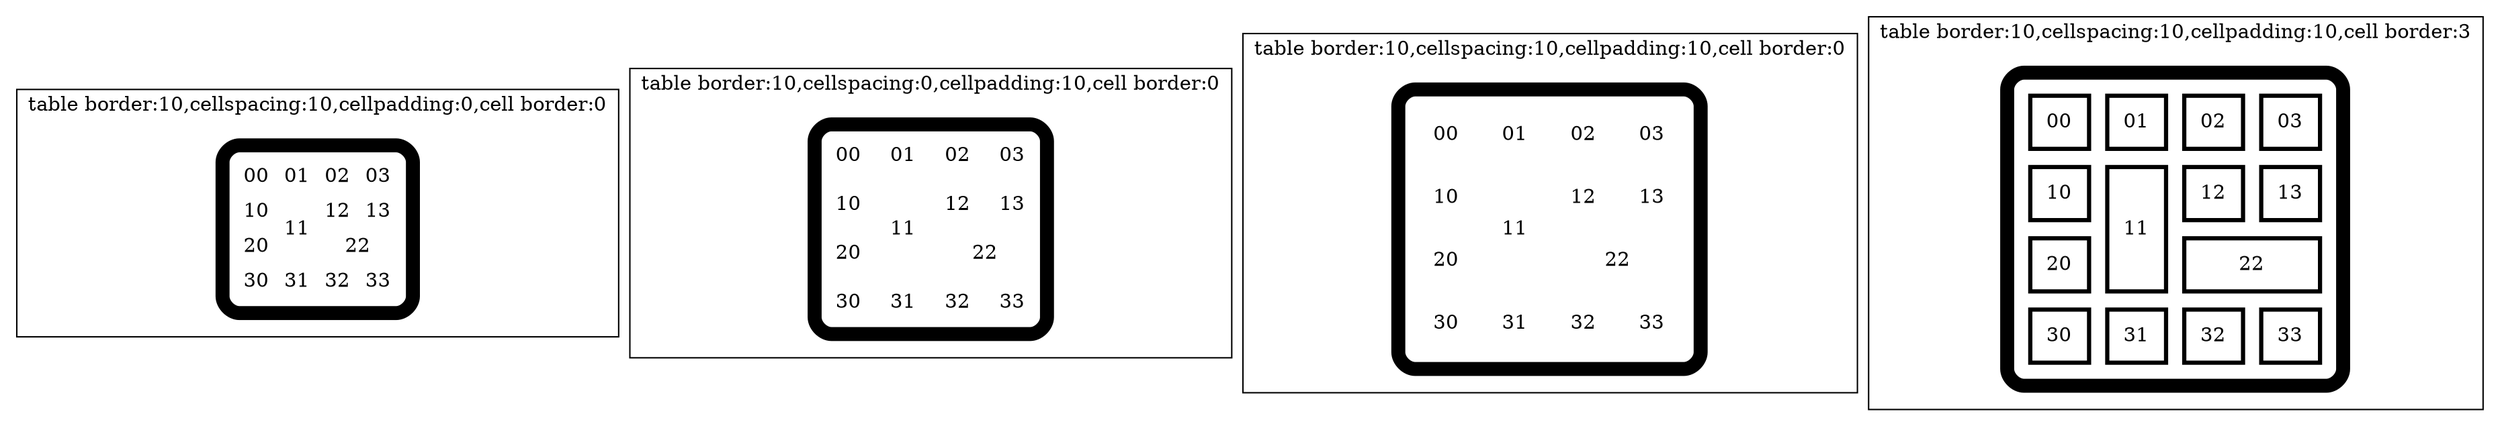 digraph G {
 subgraph cluster_base{
 label = "table border:10,cellspacing:10,cellpadding:0,cell border:0";
 node [shape=plaintext]
 tbl1100 [label=<
 <TABLE border="10" cellspacing="10" cellpadding="0" style="rounded">
  <TR><TD border="0">00</TD><TD border="0">01</TD><TD border="0">02</TD><TD border="0">03</TD></TR>
  <TR><TD border="0">10</TD><TD border="0" rowspan="2">11</TD><TD border="0">12</TD><TD border="0">13</TD></TR>
  <TR><TD border="0">20</TD><TD border="0" colspan="2">22</TD></TR>
  <TR><TD border="0">30</TD><TD border="0">31</TD><TD border="0">32</TD><TD border="0">33</TD></TR>
</TABLE>>];
}

 subgraph cluster_table_border {
 label="table border:10,cellspacing:0,cellpadding:10,cell border:0";
 node [shape=plaintext]
 tbl1010 [label=<
 <TABLE border="10" cellspacing="0" cellpadding="10" style="rounded">
  <TR><TD border="0">00</TD><TD border="0">01</TD><TD border="0">02</TD><TD border="0">03</TD></TR>
  <TR><TD border="0">10</TD><TD border="0" rowspan="2">11</TD><TD border="0">12</TD><TD border="0">13</TD></TR>
  <TR><TD border="0">20</TD><TD border="0" colspan="2">22</TD></TR>
  <TR><TD border="0">30</TD><TD border="0">31</TD><TD border="0">32</TD><TD border="0">33</TD></TR>
</TABLE>>];
}

 subgraph cluster_cellspacing {
 label="table border:10,cellspacing:10,cellpadding:10,cell border:0";
 node [shape=plaintext]
 tbl1110 [label=<
 <TABLE border="10" cellspacing="10" cellpadding="10" style="rounded">
  <TR><TD border="0">00</TD><TD border="0">01</TD><TD border="0">02</TD><TD border="0">03</TD></TR>
  <TR><TD border="0">10</TD><TD border="0" rowspan="2">11</TD><TD border="0">12</TD><TD border="0">13</TD></TR>
  <TR><TD border="0">20</TD><TD border="0" colspan="2">22</TD></TR>
  <TR><TD border="0">30</TD><TD border="0">31</TD><TD border="0">32</TD><TD border="0">33</TD></TR>
</TABLE>>];
}

 subgraph cluster_cellpadding {
 label="table border:10,cellspacing:10,cellpadding:10,cell border:3";
 node [shape=plaintext]
 tbl1111 [label=<
 <TABLE border="10" cellspacing="10" cellpadding="10" style="rounded">
  <TR><TD border="3">00</TD><TD border="3">01</TD><TD border="3">02</TD><TD border="3">03</TD></TR>
  <TR><TD border="3">10</TD><TD border="3" rowspan="2">11</TD><TD border="3">12</TD><TD border="3">13</TD></TR>
  <TR><TD border="3">20</TD><TD border="3" colspan="2">22</TD></TR>
  <TR><TD border="3">30</TD><TD border="3">31</TD><TD border="3">32</TD><TD border="3">33</TD></TR>
</TABLE>>];
}

} 
